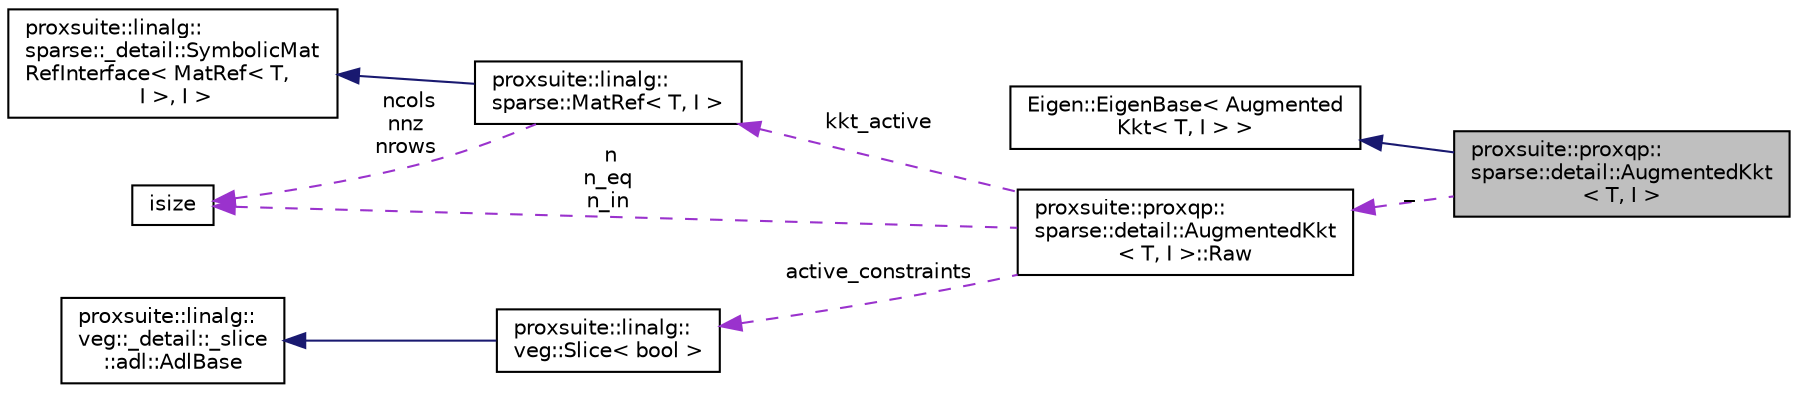 digraph "proxsuite::proxqp::sparse::detail::AugmentedKkt&lt; T, I &gt;"
{
 // LATEX_PDF_SIZE
  bgcolor="transparent";
  edge [fontname="Helvetica",fontsize="10",labelfontname="Helvetica",labelfontsize="10"];
  node [fontname="Helvetica",fontsize="10",shape=record];
  rankdir="LR";
  Node1 [label="proxsuite::proxqp::\lsparse::detail::AugmentedKkt\l\< T, I \>",height=0.2,width=0.4,color="black", fillcolor="grey75", style="filled", fontcolor="black",tooltip=" "];
  Node2 -> Node1 [dir="back",color="midnightblue",fontsize="10",style="solid",fontname="Helvetica"];
  Node2 [label="Eigen::EigenBase\< Augmented\lKkt\< T, I \> \>",height=0.2,width=0.4,color="black",tooltip=" "];
  Node3 -> Node1 [dir="back",color="darkorchid3",fontsize="10",style="dashed",label=" _" ,fontname="Helvetica"];
  Node3 [label="proxsuite::proxqp::\lsparse::detail::AugmentedKkt\l\< T, I \>::Raw",height=0.2,width=0.4,color="black",URL="$structproxsuite_1_1proxqp_1_1sparse_1_1detail_1_1_augmented_kkt_1_1_raw.html",tooltip=" "];
  Node4 -> Node3 [dir="back",color="darkorchid3",fontsize="10",style="dashed",label=" kkt_active" ,fontname="Helvetica"];
  Node4 [label="proxsuite::linalg::\lsparse::MatRef\< T, I \>",height=0.2,width=0.4,color="black",URL="$structproxsuite_1_1linalg_1_1sparse_1_1_mat_ref.html",tooltip=" "];
  Node5 -> Node4 [dir="back",color="midnightblue",fontsize="10",style="solid",fontname="Helvetica"];
  Node5 [label="proxsuite::linalg::\lsparse::_detail::SymbolicMat\lRefInterface\< MatRef\< T,\l I \>, I \>",height=0.2,width=0.4,color="black",URL="$structproxsuite_1_1linalg_1_1sparse_1_1__detail_1_1_symbolic_mat_ref_interface.html",tooltip=" "];
  Node6 -> Node4 [dir="back",color="darkorchid3",fontsize="10",style="dashed",label=" ncols\nnnz\nnrows" ,fontname="Helvetica"];
  Node6 [label="isize",height=0.2,width=0.4,color="black",tooltip=" "];
  Node7 -> Node3 [dir="back",color="darkorchid3",fontsize="10",style="dashed",label=" active_constraints" ,fontname="Helvetica"];
  Node7 [label="proxsuite::linalg::\lveg::Slice\< bool \>",height=0.2,width=0.4,color="black",URL="$structproxsuite_1_1linalg_1_1veg_1_1_slice.html",tooltip=" "];
  Node8 -> Node7 [dir="back",color="midnightblue",fontsize="10",style="solid",fontname="Helvetica"];
  Node8 [label="proxsuite::linalg::\lveg::_detail::_slice\l::adl::AdlBase",height=0.2,width=0.4,color="black",URL="$structproxsuite_1_1linalg_1_1veg_1_1__detail_1_1__slice_1_1adl_1_1_adl_base.html",tooltip=" "];
  Node6 -> Node3 [dir="back",color="darkorchid3",fontsize="10",style="dashed",label=" n\nn_eq\nn_in" ,fontname="Helvetica"];
}
